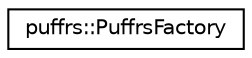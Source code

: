 digraph "Graphical Class Hierarchy"
{
  edge [fontname="Helvetica",fontsize="10",labelfontname="Helvetica",labelfontsize="10"];
  node [fontname="Helvetica",fontsize="10",shape=record];
  rankdir="LR";
  Node0 [label="puffrs::PuffrsFactory",height=0.2,width=0.4,color="black", fillcolor="white", style="filled",URL="$classpuffrs_1_1PuffrsFactory.html"];
}
